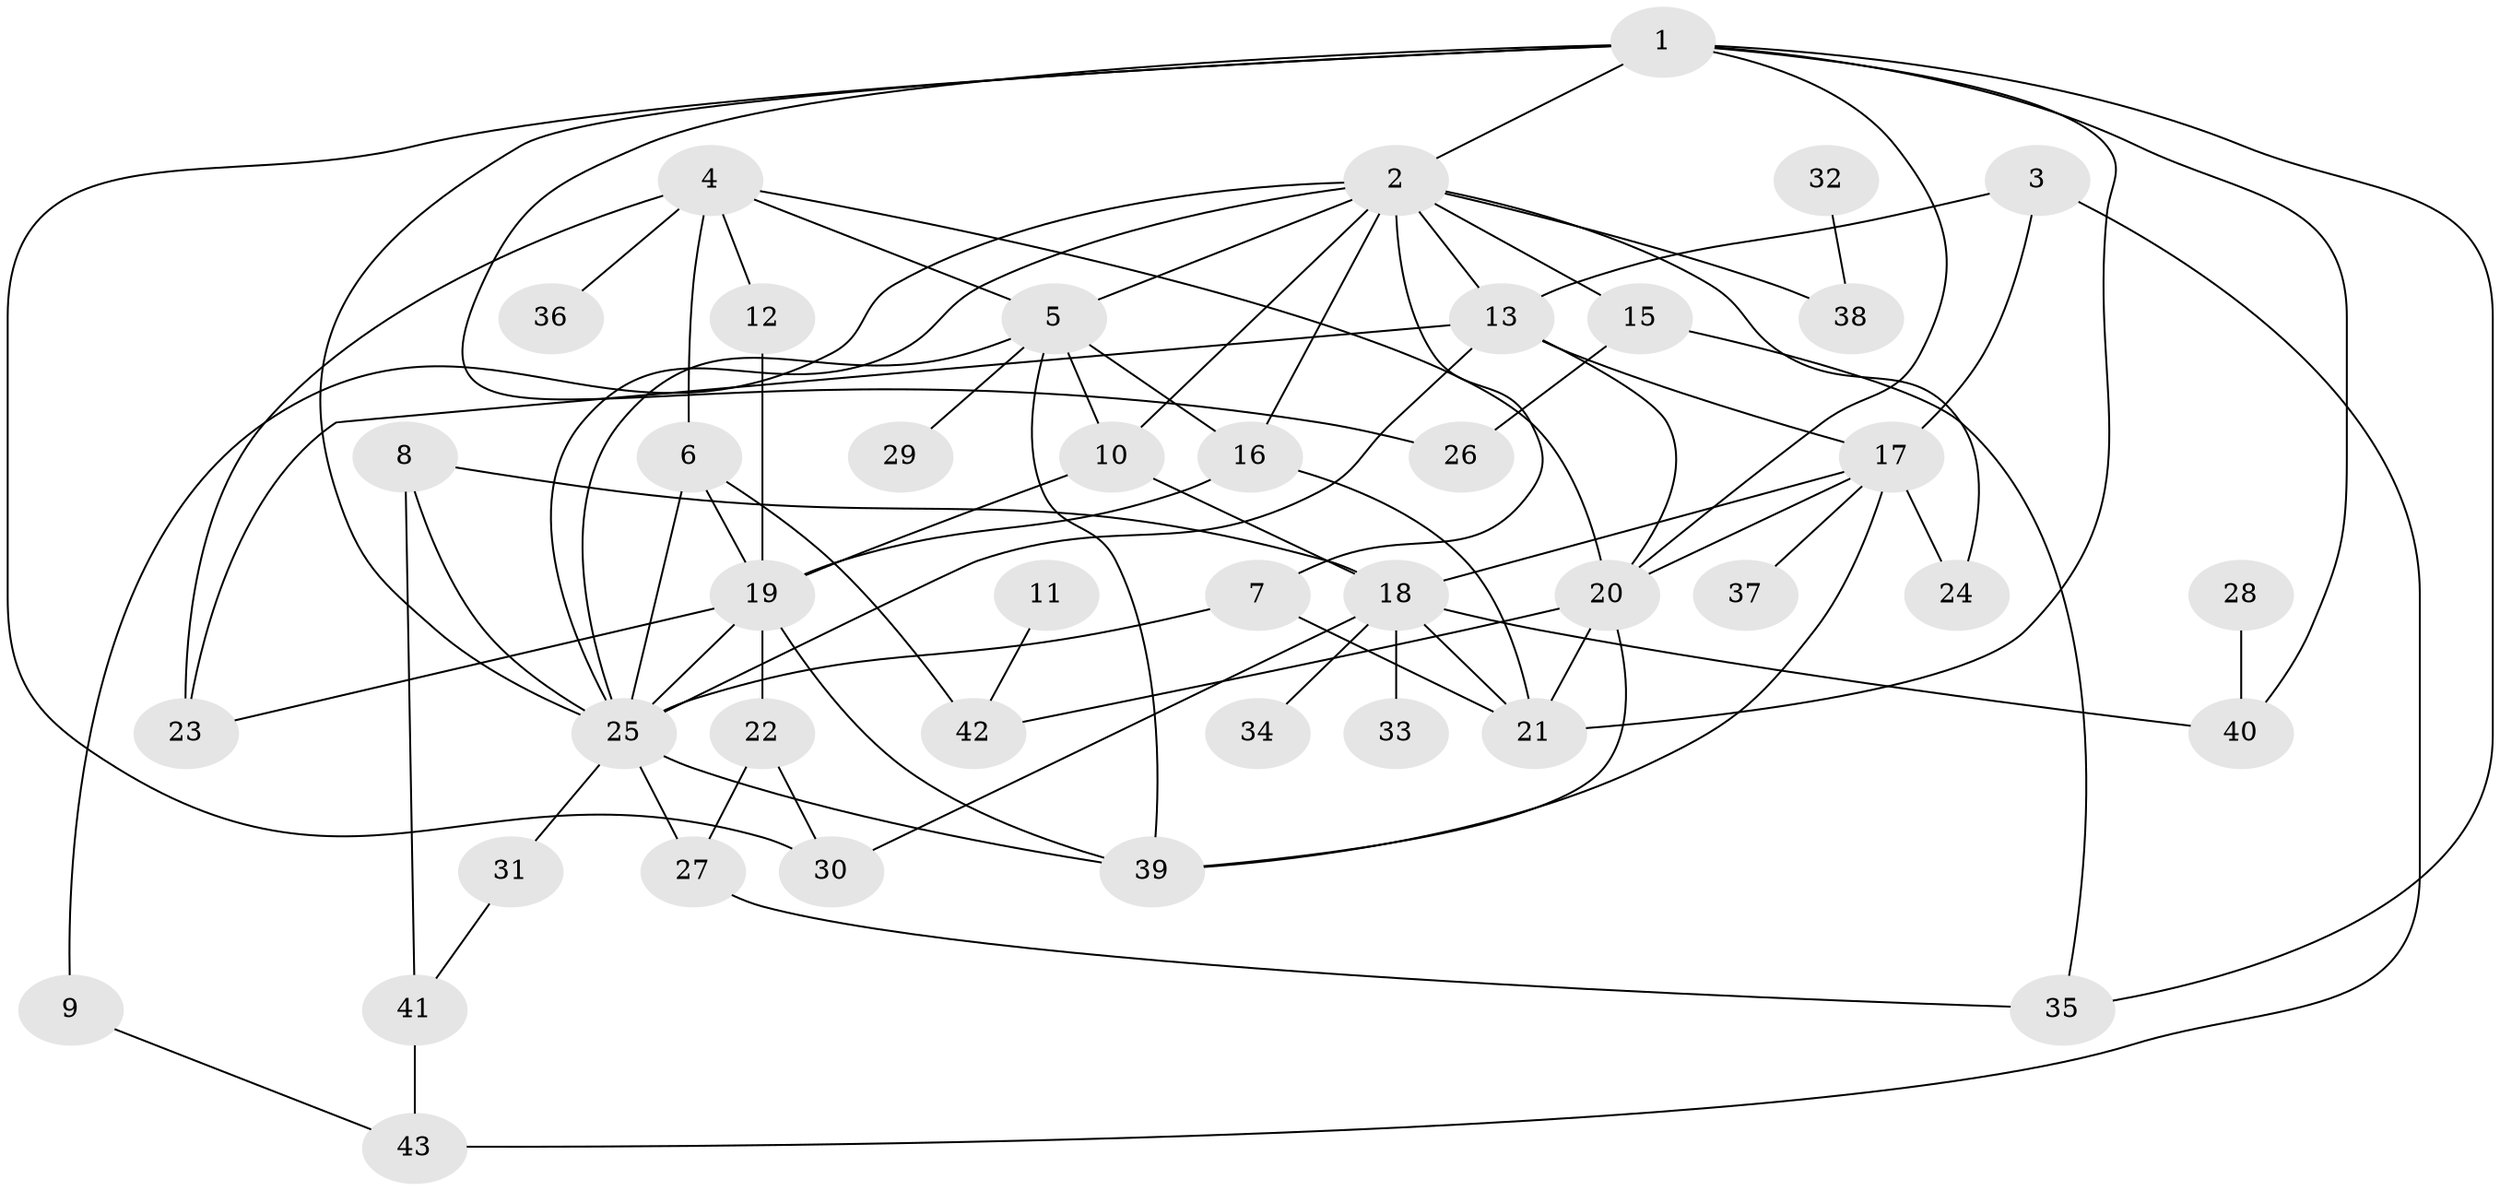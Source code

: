 // original degree distribution, {4: 0.18823529411764706, 5: 0.07058823529411765, 2: 0.21176470588235294, 3: 0.3176470588235294, 1: 0.12941176470588237, 0: 0.011764705882352941, 6: 0.058823529411764705, 8: 0.011764705882352941}
// Generated by graph-tools (version 1.1) at 2025/33/03/09/25 02:33:27]
// undirected, 42 vertices, 80 edges
graph export_dot {
graph [start="1"]
  node [color=gray90,style=filled];
  1;
  2;
  3;
  4;
  5;
  6;
  7;
  8;
  9;
  10;
  11;
  12;
  13;
  15;
  16;
  17;
  18;
  19;
  20;
  21;
  22;
  23;
  24;
  25;
  26;
  27;
  28;
  29;
  30;
  31;
  32;
  33;
  34;
  35;
  36;
  37;
  38;
  39;
  40;
  41;
  42;
  43;
  1 -- 2 [weight=1.0];
  1 -- 20 [weight=1.0];
  1 -- 21 [weight=1.0];
  1 -- 25 [weight=1.0];
  1 -- 26 [weight=1.0];
  1 -- 30 [weight=1.0];
  1 -- 35 [weight=1.0];
  1 -- 40 [weight=1.0];
  2 -- 5 [weight=1.0];
  2 -- 7 [weight=1.0];
  2 -- 9 [weight=1.0];
  2 -- 10 [weight=1.0];
  2 -- 13 [weight=1.0];
  2 -- 15 [weight=1.0];
  2 -- 16 [weight=1.0];
  2 -- 24 [weight=1.0];
  2 -- 25 [weight=1.0];
  2 -- 38 [weight=1.0];
  3 -- 13 [weight=1.0];
  3 -- 17 [weight=1.0];
  3 -- 43 [weight=1.0];
  4 -- 5 [weight=1.0];
  4 -- 6 [weight=1.0];
  4 -- 12 [weight=1.0];
  4 -- 20 [weight=1.0];
  4 -- 23 [weight=1.0];
  4 -- 36 [weight=1.0];
  5 -- 10 [weight=1.0];
  5 -- 16 [weight=2.0];
  5 -- 25 [weight=1.0];
  5 -- 29 [weight=1.0];
  5 -- 39 [weight=1.0];
  6 -- 19 [weight=1.0];
  6 -- 25 [weight=1.0];
  6 -- 42 [weight=1.0];
  7 -- 21 [weight=1.0];
  7 -- 25 [weight=1.0];
  8 -- 18 [weight=1.0];
  8 -- 25 [weight=1.0];
  8 -- 41 [weight=1.0];
  9 -- 43 [weight=1.0];
  10 -- 18 [weight=1.0];
  10 -- 19 [weight=1.0];
  11 -- 42 [weight=1.0];
  12 -- 19 [weight=1.0];
  13 -- 17 [weight=1.0];
  13 -- 20 [weight=1.0];
  13 -- 23 [weight=1.0];
  13 -- 25 [weight=1.0];
  15 -- 26 [weight=1.0];
  15 -- 35 [weight=1.0];
  16 -- 19 [weight=1.0];
  16 -- 21 [weight=2.0];
  17 -- 18 [weight=1.0];
  17 -- 20 [weight=3.0];
  17 -- 24 [weight=2.0];
  17 -- 37 [weight=1.0];
  17 -- 39 [weight=1.0];
  18 -- 21 [weight=1.0];
  18 -- 30 [weight=1.0];
  18 -- 33 [weight=1.0];
  18 -- 34 [weight=1.0];
  18 -- 40 [weight=1.0];
  19 -- 22 [weight=1.0];
  19 -- 23 [weight=2.0];
  19 -- 25 [weight=1.0];
  19 -- 39 [weight=1.0];
  20 -- 21 [weight=2.0];
  20 -- 39 [weight=1.0];
  20 -- 42 [weight=1.0];
  22 -- 27 [weight=1.0];
  22 -- 30 [weight=1.0];
  25 -- 27 [weight=1.0];
  25 -- 31 [weight=1.0];
  25 -- 39 [weight=1.0];
  27 -- 35 [weight=1.0];
  28 -- 40 [weight=1.0];
  31 -- 41 [weight=1.0];
  32 -- 38 [weight=1.0];
  41 -- 43 [weight=1.0];
}
